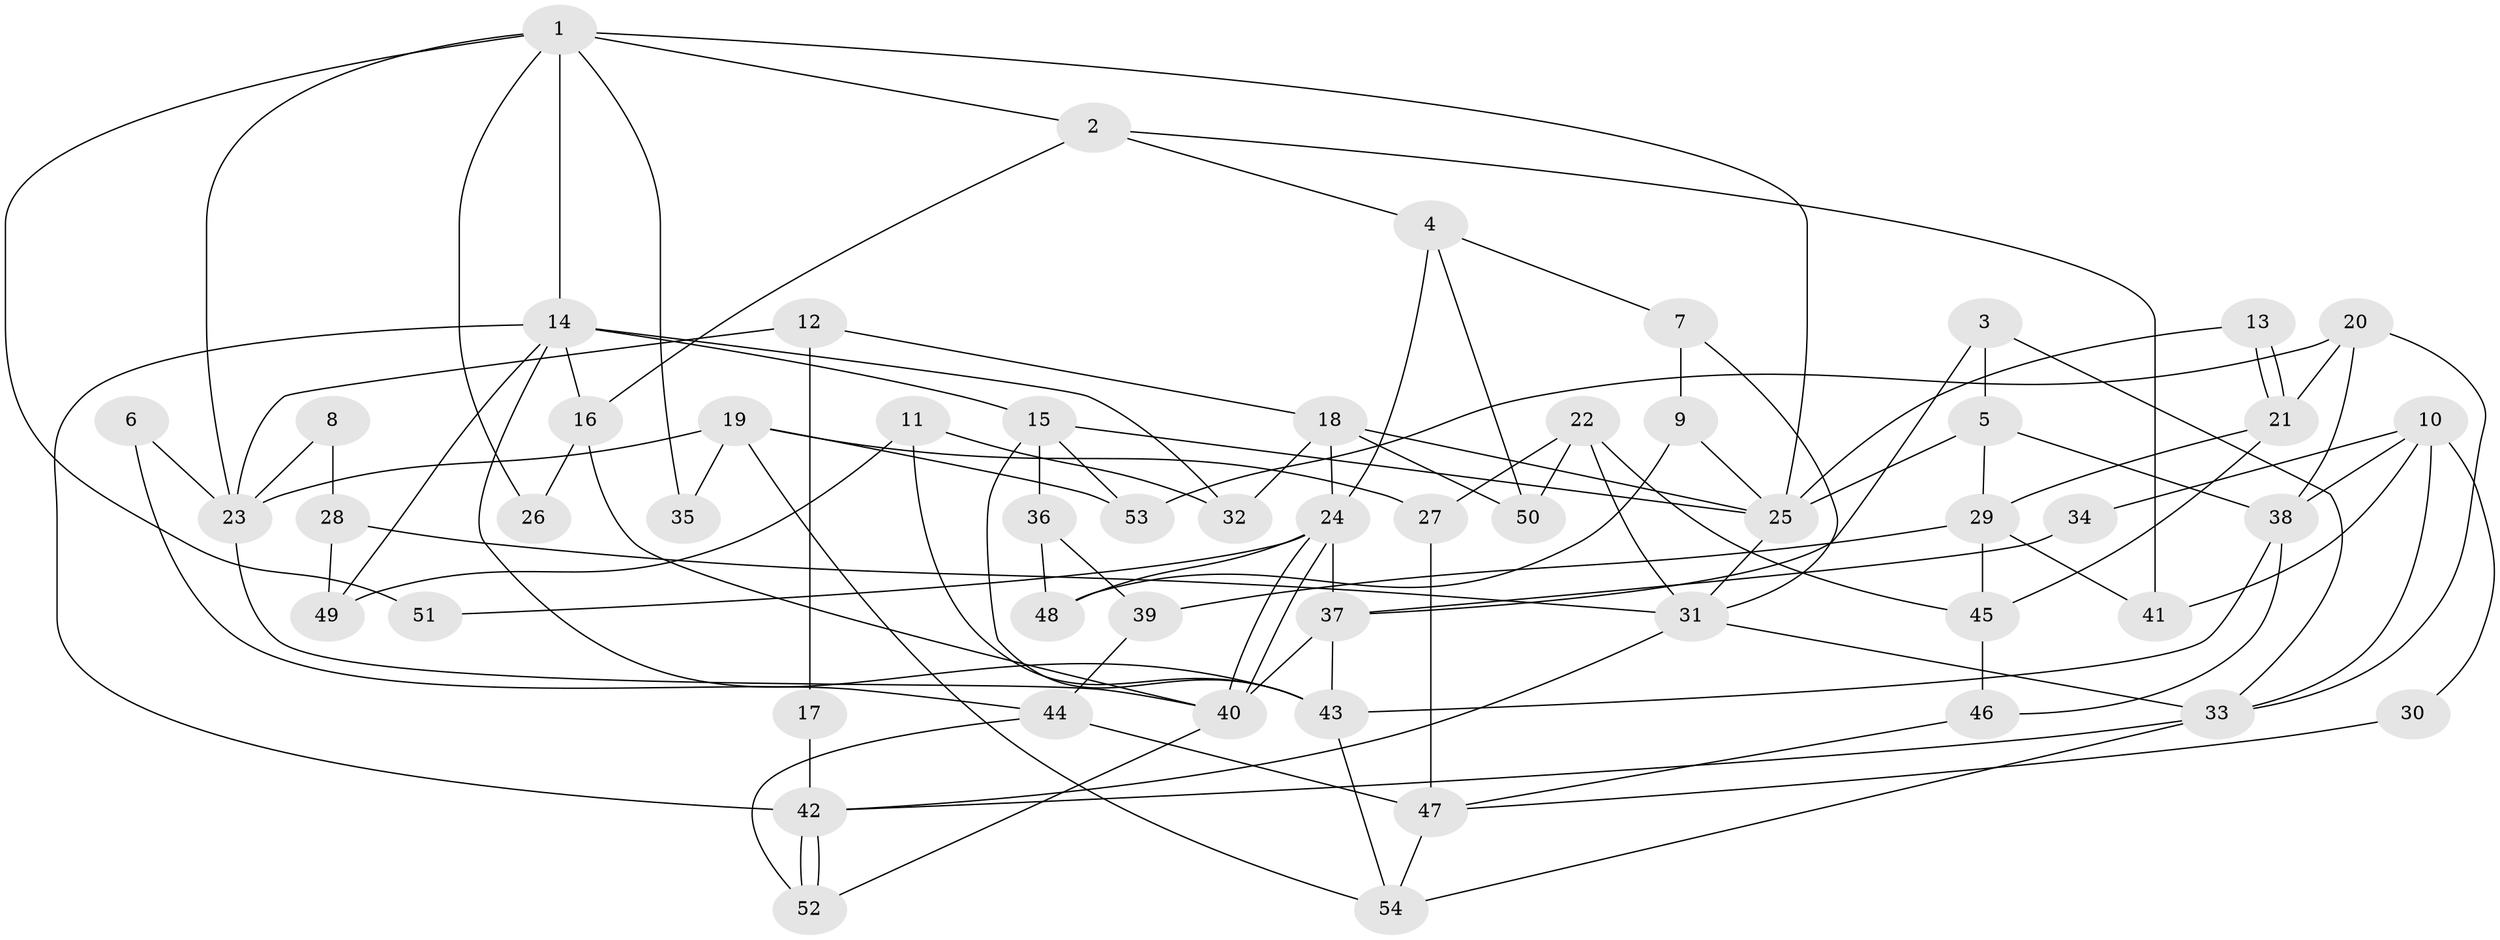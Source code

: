 // coarse degree distribution, {3: 0.1111111111111111, 6: 0.25925925925925924, 8: 0.1111111111111111, 4: 0.2222222222222222, 11: 0.037037037037037035, 5: 0.18518518518518517, 9: 0.037037037037037035, 2: 0.037037037037037035}
// Generated by graph-tools (version 1.1) at 2025/37/03/04/25 23:37:02]
// undirected, 54 vertices, 108 edges
graph export_dot {
  node [color=gray90,style=filled];
  1;
  2;
  3;
  4;
  5;
  6;
  7;
  8;
  9;
  10;
  11;
  12;
  13;
  14;
  15;
  16;
  17;
  18;
  19;
  20;
  21;
  22;
  23;
  24;
  25;
  26;
  27;
  28;
  29;
  30;
  31;
  32;
  33;
  34;
  35;
  36;
  37;
  38;
  39;
  40;
  41;
  42;
  43;
  44;
  45;
  46;
  47;
  48;
  49;
  50;
  51;
  52;
  53;
  54;
  1 -- 14;
  1 -- 25;
  1 -- 2;
  1 -- 23;
  1 -- 26;
  1 -- 35;
  1 -- 51;
  2 -- 16;
  2 -- 4;
  2 -- 41;
  3 -- 33;
  3 -- 5;
  3 -- 37;
  4 -- 24;
  4 -- 7;
  4 -- 50;
  5 -- 38;
  5 -- 25;
  5 -- 29;
  6 -- 23;
  6 -- 44;
  7 -- 31;
  7 -- 9;
  8 -- 23;
  8 -- 28;
  9 -- 25;
  9 -- 48;
  10 -- 33;
  10 -- 41;
  10 -- 30;
  10 -- 34;
  10 -- 38;
  11 -- 32;
  11 -- 43;
  11 -- 49;
  12 -- 18;
  12 -- 23;
  12 -- 17;
  13 -- 21;
  13 -- 21;
  13 -- 25;
  14 -- 43;
  14 -- 15;
  14 -- 16;
  14 -- 32;
  14 -- 42;
  14 -- 49;
  15 -- 43;
  15 -- 25;
  15 -- 36;
  15 -- 53;
  16 -- 40;
  16 -- 26;
  17 -- 42;
  18 -- 50;
  18 -- 24;
  18 -- 25;
  18 -- 32;
  19 -- 53;
  19 -- 54;
  19 -- 23;
  19 -- 27;
  19 -- 35;
  20 -- 33;
  20 -- 38;
  20 -- 21;
  20 -- 53;
  21 -- 29;
  21 -- 45;
  22 -- 45;
  22 -- 27;
  22 -- 31;
  22 -- 50;
  23 -- 40;
  24 -- 37;
  24 -- 40;
  24 -- 40;
  24 -- 48;
  24 -- 51;
  25 -- 31;
  27 -- 47;
  28 -- 31;
  28 -- 49;
  29 -- 39;
  29 -- 41;
  29 -- 45;
  30 -- 47;
  31 -- 42;
  31 -- 33;
  33 -- 42;
  33 -- 54;
  34 -- 37;
  36 -- 48;
  36 -- 39;
  37 -- 40;
  37 -- 43;
  38 -- 43;
  38 -- 46;
  39 -- 44;
  40 -- 52;
  42 -- 52;
  42 -- 52;
  43 -- 54;
  44 -- 52;
  44 -- 47;
  45 -- 46;
  46 -- 47;
  47 -- 54;
}

